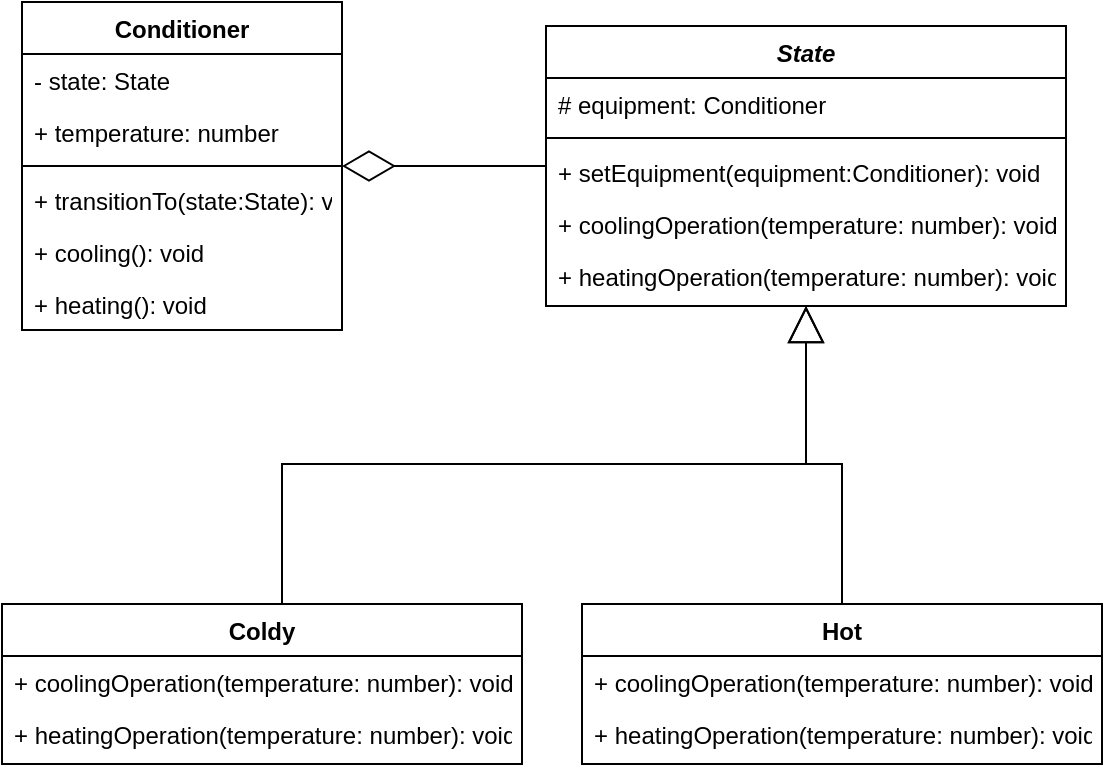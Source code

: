 <mxfile version="20.6.2" type="device"><diagram id="QGTiMgVsbqzeQUygeShE" name="Сторінка-1"><mxGraphModel dx="1185" dy="588" grid="1" gridSize="10" guides="1" tooltips="1" connect="1" arrows="1" fold="1" page="1" pageScale="1" pageWidth="583" pageHeight="413" math="0" shadow="0"><root><mxCell id="0"/><mxCell id="1" parent="0"/><mxCell id="j-rBh5Liwv1HERj7_vkH-1" value="Conditioner" style="swimlane;fontStyle=1;align=center;verticalAlign=top;childLayout=stackLayout;horizontal=1;startSize=26;horizontalStack=0;resizeParent=1;resizeParentMax=0;resizeLast=0;collapsible=1;marginBottom=0;" parent="1" vertex="1"><mxGeometry x="30" y="19" width="160" height="164" as="geometry"/></mxCell><mxCell id="j-rBh5Liwv1HERj7_vkH-2" value="- state: State" style="text;strokeColor=none;fillColor=none;align=left;verticalAlign=top;spacingLeft=4;spacingRight=4;overflow=hidden;rotatable=0;points=[[0,0.5],[1,0.5]];portConstraint=eastwest;" parent="j-rBh5Liwv1HERj7_vkH-1" vertex="1"><mxGeometry y="26" width="160" height="26" as="geometry"/></mxCell><mxCell id="j-rBh5Liwv1HERj7_vkH-5" value="+ temperature: number" style="text;strokeColor=none;fillColor=none;align=left;verticalAlign=top;spacingLeft=4;spacingRight=4;overflow=hidden;rotatable=0;points=[[0,0.5],[1,0.5]];portConstraint=eastwest;" parent="j-rBh5Liwv1HERj7_vkH-1" vertex="1"><mxGeometry y="52" width="160" height="26" as="geometry"/></mxCell><mxCell id="j-rBh5Liwv1HERj7_vkH-3" value="" style="line;strokeWidth=1;fillColor=none;align=left;verticalAlign=middle;spacingTop=-1;spacingLeft=3;spacingRight=3;rotatable=0;labelPosition=right;points=[];portConstraint=eastwest;strokeColor=inherit;" parent="j-rBh5Liwv1HERj7_vkH-1" vertex="1"><mxGeometry y="78" width="160" height="8" as="geometry"/></mxCell><mxCell id="j-rBh5Liwv1HERj7_vkH-4" value="+ transitionTo(state:State): void" style="text;strokeColor=none;fillColor=none;align=left;verticalAlign=top;spacingLeft=4;spacingRight=4;overflow=hidden;rotatable=0;points=[[0,0.5],[1,0.5]];portConstraint=eastwest;" parent="j-rBh5Liwv1HERj7_vkH-1" vertex="1"><mxGeometry y="86" width="160" height="26" as="geometry"/></mxCell><mxCell id="j-rBh5Liwv1HERj7_vkH-6" value="+ cooling(): void" style="text;strokeColor=none;fillColor=none;align=left;verticalAlign=top;spacingLeft=4;spacingRight=4;overflow=hidden;rotatable=0;points=[[0,0.5],[1,0.5]];portConstraint=eastwest;" parent="j-rBh5Liwv1HERj7_vkH-1" vertex="1"><mxGeometry y="112" width="160" height="26" as="geometry"/></mxCell><mxCell id="j-rBh5Liwv1HERj7_vkH-7" value="+ heating(): void" style="text;strokeColor=none;fillColor=none;align=left;verticalAlign=top;spacingLeft=4;spacingRight=4;overflow=hidden;rotatable=0;points=[[0,0.5],[1,0.5]];portConstraint=eastwest;" parent="j-rBh5Liwv1HERj7_vkH-1" vertex="1"><mxGeometry y="138" width="160" height="26" as="geometry"/></mxCell><mxCell id="j-rBh5Liwv1HERj7_vkH-20" value="" style="edgeStyle=orthogonalEdgeStyle;rounded=0;orthogonalLoop=1;jettySize=auto;html=1;endArrow=block;endFill=0;endSize=16;" parent="1" source="j-rBh5Liwv1HERj7_vkH-14" target="j-rBh5Liwv1HERj7_vkH-8" edge="1"><mxGeometry relative="1" as="geometry"><Array as="points"><mxPoint x="160" y="250"/><mxPoint x="422" y="250"/></Array><mxPoint x="350" y="270" as="sourcePoint"/></mxGeometry></mxCell><mxCell id="j-rBh5Liwv1HERj7_vkH-27" value="" style="edgeStyle=orthogonalEdgeStyle;rounded=0;orthogonalLoop=1;jettySize=auto;html=1;endArrow=block;endFill=0;endSize=16;" parent="1" source="j-rBh5Liwv1HERj7_vkH-21" target="j-rBh5Liwv1HERj7_vkH-8" edge="1"><mxGeometry relative="1" as="geometry"><Array as="points"><mxPoint x="440" y="250"/><mxPoint x="422" y="250"/></Array><mxPoint x="500" y="260" as="sourcePoint"/></mxGeometry></mxCell><mxCell id="j-rBh5Liwv1HERj7_vkH-8" value="State" style="swimlane;fontStyle=3;align=center;verticalAlign=top;childLayout=stackLayout;horizontal=1;startSize=26;horizontalStack=0;resizeParent=1;resizeParentMax=0;resizeLast=0;collapsible=1;marginBottom=0;" parent="1" vertex="1"><mxGeometry x="292" y="31" width="260" height="140" as="geometry"/></mxCell><mxCell id="j-rBh5Liwv1HERj7_vkH-9" value="# equipment: Conditioner" style="text;strokeColor=none;fillColor=none;align=left;verticalAlign=top;spacingLeft=4;spacingRight=4;overflow=hidden;rotatable=0;points=[[0,0.5],[1,0.5]];portConstraint=eastwest;" parent="j-rBh5Liwv1HERj7_vkH-8" vertex="1"><mxGeometry y="26" width="260" height="26" as="geometry"/></mxCell><mxCell id="j-rBh5Liwv1HERj7_vkH-10" value="" style="line;strokeWidth=1;fillColor=none;align=left;verticalAlign=middle;spacingTop=-1;spacingLeft=3;spacingRight=3;rotatable=0;labelPosition=right;points=[];portConstraint=eastwest;strokeColor=inherit;" parent="j-rBh5Liwv1HERj7_vkH-8" vertex="1"><mxGeometry y="52" width="260" height="8" as="geometry"/></mxCell><mxCell id="j-rBh5Liwv1HERj7_vkH-11" value="+ setEquipment(equipment:Conditioner): void" style="text;strokeColor=none;fillColor=none;align=left;verticalAlign=top;spacingLeft=4;spacingRight=4;overflow=hidden;rotatable=0;points=[[0,0.5],[1,0.5]];portConstraint=eastwest;" parent="j-rBh5Liwv1HERj7_vkH-8" vertex="1"><mxGeometry y="60" width="260" height="26" as="geometry"/></mxCell><mxCell id="j-rBh5Liwv1HERj7_vkH-12" value="+ coolingOperation(temperature: number): void" style="text;strokeColor=none;fillColor=none;align=left;verticalAlign=top;spacingLeft=4;spacingRight=4;overflow=hidden;rotatable=0;points=[[0,0.5],[1,0.5]];portConstraint=eastwest;" parent="j-rBh5Liwv1HERj7_vkH-8" vertex="1"><mxGeometry y="86" width="260" height="26" as="geometry"/></mxCell><mxCell id="j-rBh5Liwv1HERj7_vkH-13" value="+ heatingOperation(temperature: number): void" style="text;strokeColor=none;fillColor=none;align=left;verticalAlign=top;spacingLeft=4;spacingRight=4;overflow=hidden;rotatable=0;points=[[0,0.5],[1,0.5]];portConstraint=eastwest;" parent="j-rBh5Liwv1HERj7_vkH-8" vertex="1"><mxGeometry y="112" width="260" height="28" as="geometry"/></mxCell><mxCell id="j-rBh5Liwv1HERj7_vkH-14" value="Coldy" style="swimlane;fontStyle=1;align=center;verticalAlign=top;childLayout=stackLayout;horizontal=1;startSize=26;horizontalStack=0;resizeParent=1;resizeParentMax=0;resizeLast=0;collapsible=1;marginBottom=0;" parent="1" vertex="1"><mxGeometry x="20" y="320" width="260" height="80" as="geometry"/></mxCell><mxCell id="j-rBh5Liwv1HERj7_vkH-18" value="+ coolingOperation(temperature: number): void" style="text;strokeColor=none;fillColor=none;align=left;verticalAlign=top;spacingLeft=4;spacingRight=4;overflow=hidden;rotatable=0;points=[[0,0.5],[1,0.5]];portConstraint=eastwest;" parent="j-rBh5Liwv1HERj7_vkH-14" vertex="1"><mxGeometry y="26" width="260" height="26" as="geometry"/></mxCell><mxCell id="j-rBh5Liwv1HERj7_vkH-19" value="+ heatingOperation(temperature: number): void" style="text;strokeColor=none;fillColor=none;align=left;verticalAlign=top;spacingLeft=4;spacingRight=4;overflow=hidden;rotatable=0;points=[[0,0.5],[1,0.5]];portConstraint=eastwest;" parent="j-rBh5Liwv1HERj7_vkH-14" vertex="1"><mxGeometry y="52" width="260" height="28" as="geometry"/></mxCell><mxCell id="j-rBh5Liwv1HERj7_vkH-21" value="Hot" style="swimlane;fontStyle=1;align=center;verticalAlign=top;childLayout=stackLayout;horizontal=1;startSize=26;horizontalStack=0;resizeParent=1;resizeParentMax=0;resizeLast=0;collapsible=1;marginBottom=0;" parent="1" vertex="1"><mxGeometry x="310" y="320" width="260" height="80" as="geometry"><mxRectangle x="310" y="320" width="70" height="30" as="alternateBounds"/></mxGeometry></mxCell><mxCell id="j-rBh5Liwv1HERj7_vkH-25" value="+ coolingOperation(temperature: number): void" style="text;strokeColor=none;fillColor=none;align=left;verticalAlign=top;spacingLeft=4;spacingRight=4;overflow=hidden;rotatable=0;points=[[0,0.5],[1,0.5]];portConstraint=eastwest;" parent="j-rBh5Liwv1HERj7_vkH-21" vertex="1"><mxGeometry y="26" width="260" height="26" as="geometry"/></mxCell><mxCell id="j-rBh5Liwv1HERj7_vkH-26" value="+ heatingOperation(temperature: number): void" style="text;strokeColor=none;fillColor=none;align=left;verticalAlign=top;spacingLeft=4;spacingRight=4;overflow=hidden;rotatable=0;points=[[0,0.5],[1,0.5]];portConstraint=eastwest;" parent="j-rBh5Liwv1HERj7_vkH-21" vertex="1"><mxGeometry y="52" width="260" height="28" as="geometry"/></mxCell><mxCell id="j-rBh5Liwv1HERj7_vkH-28" value="" style="endArrow=diamondThin;endFill=0;endSize=24;html=1;rounded=0;" parent="1" source="j-rBh5Liwv1HERj7_vkH-8" target="j-rBh5Liwv1HERj7_vkH-1" edge="1"><mxGeometry width="160" relative="1" as="geometry"><mxPoint x="130" y="180" as="sourcePoint"/><mxPoint x="160" y="220" as="targetPoint"/></mxGeometry></mxCell></root></mxGraphModel></diagram></mxfile>